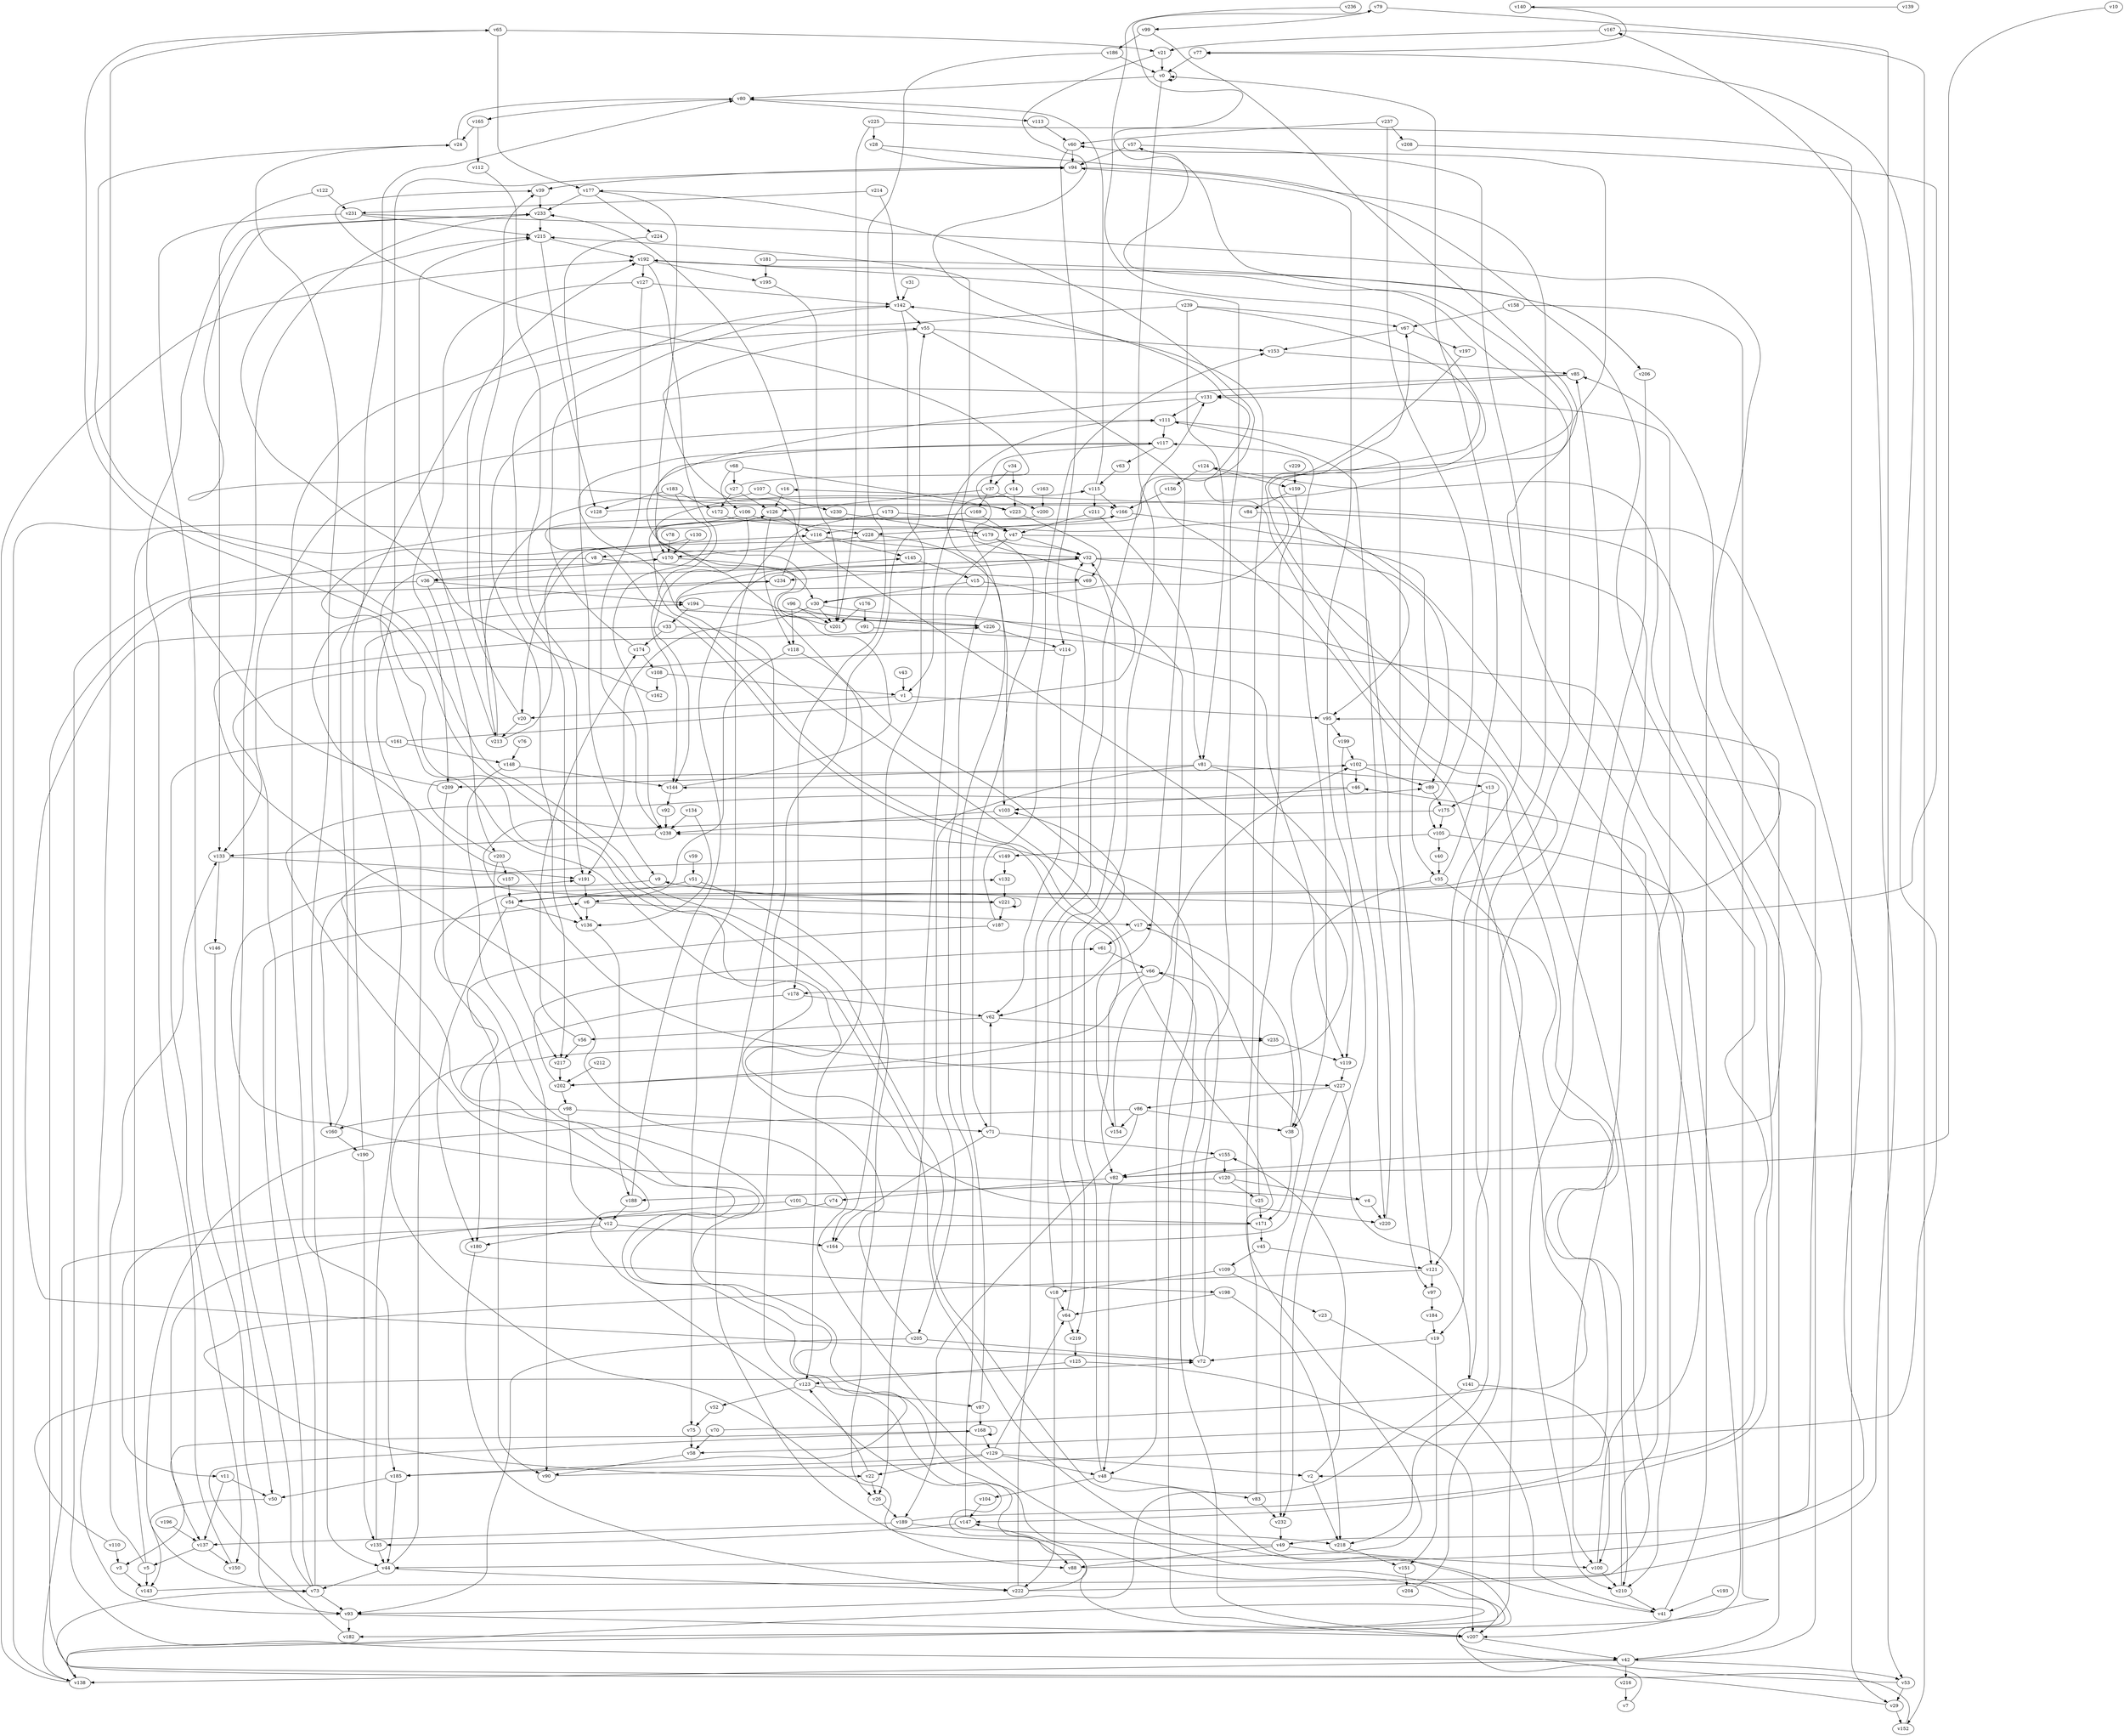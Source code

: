 // Benchmark game 348 - 240 vertices
// time_bound: 65
// targets: v74
digraph G {
    v0 [name="v0", player=0];
    v1 [name="v1", player=1];
    v2 [name="v2", player=0];
    v3 [name="v3", player=0];
    v4 [name="v4", player=0];
    v5 [name="v5", player=1];
    v6 [name="v6", player=1];
    v7 [name="v7", player=0];
    v8 [name="v8", player=0];
    v9 [name="v9", player=0];
    v10 [name="v10", player=1];
    v11 [name="v11", player=1];
    v12 [name="v12", player=0];
    v13 [name="v13", player=0];
    v14 [name="v14", player=0];
    v15 [name="v15", player=0];
    v16 [name="v16", player=0];
    v17 [name="v17", player=1];
    v18 [name="v18", player=1];
    v19 [name="v19", player=0];
    v20 [name="v20", player=1];
    v21 [name="v21", player=0];
    v22 [name="v22", player=0];
    v23 [name="v23", player=0];
    v24 [name="v24", player=0];
    v25 [name="v25", player=0];
    v26 [name="v26", player=0];
    v27 [name="v27", player=1];
    v28 [name="v28", player=1];
    v29 [name="v29", player=1];
    v30 [name="v30", player=0];
    v31 [name="v31", player=0];
    v32 [name="v32", player=0];
    v33 [name="v33", player=1];
    v34 [name="v34", player=0];
    v35 [name="v35", player=0];
    v36 [name="v36", player=1];
    v37 [name="v37", player=0];
    v38 [name="v38", player=0];
    v39 [name="v39", player=0];
    v40 [name="v40", player=0];
    v41 [name="v41", player=0];
    v42 [name="v42", player=0];
    v43 [name="v43", player=0];
    v44 [name="v44", player=1];
    v45 [name="v45", player=0];
    v46 [name="v46", player=0];
    v47 [name="v47", player=1];
    v48 [name="v48", player=1];
    v49 [name="v49", player=1];
    v50 [name="v50", player=1];
    v51 [name="v51", player=0];
    v52 [name="v52", player=0];
    v53 [name="v53", player=1];
    v54 [name="v54", player=0];
    v55 [name="v55", player=0];
    v56 [name="v56", player=1];
    v57 [name="v57", player=0];
    v58 [name="v58", player=1];
    v59 [name="v59", player=1];
    v60 [name="v60", player=1];
    v61 [name="v61", player=1];
    v62 [name="v62", player=0];
    v63 [name="v63", player=1];
    v64 [name="v64", player=1];
    v65 [name="v65", player=0];
    v66 [name="v66", player=1];
    v67 [name="v67", player=1];
    v68 [name="v68", player=0];
    v69 [name="v69", player=1];
    v70 [name="v70", player=0];
    v71 [name="v71", player=1];
    v72 [name="v72", player=0];
    v73 [name="v73", player=0];
    v74 [name="v74", player=0, target=1];
    v75 [name="v75", player=0];
    v76 [name="v76", player=1];
    v77 [name="v77", player=0];
    v78 [name="v78", player=0];
    v79 [name="v79", player=0];
    v80 [name="v80", player=1];
    v81 [name="v81", player=1];
    v82 [name="v82", player=1];
    v83 [name="v83", player=1];
    v84 [name="v84", player=1];
    v85 [name="v85", player=0];
    v86 [name="v86", player=0];
    v87 [name="v87", player=0];
    v88 [name="v88", player=1];
    v89 [name="v89", player=1];
    v90 [name="v90", player=1];
    v91 [name="v91", player=1];
    v92 [name="v92", player=1];
    v93 [name="v93", player=1];
    v94 [name="v94", player=0];
    v95 [name="v95", player=0];
    v96 [name="v96", player=1];
    v97 [name="v97", player=0];
    v98 [name="v98", player=0];
    v99 [name="v99", player=1];
    v100 [name="v100", player=0];
    v101 [name="v101", player=0];
    v102 [name="v102", player=1];
    v103 [name="v103", player=1];
    v104 [name="v104", player=1];
    v105 [name="v105", player=1];
    v106 [name="v106", player=0];
    v107 [name="v107", player=1];
    v108 [name="v108", player=1];
    v109 [name="v109", player=0];
    v110 [name="v110", player=0];
    v111 [name="v111", player=1];
    v112 [name="v112", player=1];
    v113 [name="v113", player=0];
    v114 [name="v114", player=0];
    v115 [name="v115", player=0];
    v116 [name="v116", player=1];
    v117 [name="v117", player=1];
    v118 [name="v118", player=1];
    v119 [name="v119", player=1];
    v120 [name="v120", player=1];
    v121 [name="v121", player=1];
    v122 [name="v122", player=0];
    v123 [name="v123", player=0];
    v124 [name="v124", player=0];
    v125 [name="v125", player=1];
    v126 [name="v126", player=1];
    v127 [name="v127", player=0];
    v128 [name="v128", player=0];
    v129 [name="v129", player=1];
    v130 [name="v130", player=0];
    v131 [name="v131", player=0];
    v132 [name="v132", player=1];
    v133 [name="v133", player=0];
    v134 [name="v134", player=0];
    v135 [name="v135", player=1];
    v136 [name="v136", player=0];
    v137 [name="v137", player=0];
    v138 [name="v138", player=1];
    v139 [name="v139", player=0];
    v140 [name="v140", player=1];
    v141 [name="v141", player=1];
    v142 [name="v142", player=1];
    v143 [name="v143", player=0];
    v144 [name="v144", player=1];
    v145 [name="v145", player=1];
    v146 [name="v146", player=0];
    v147 [name="v147", player=0];
    v148 [name="v148", player=1];
    v149 [name="v149", player=0];
    v150 [name="v150", player=1];
    v151 [name="v151", player=1];
    v152 [name="v152", player=0];
    v153 [name="v153", player=0];
    v154 [name="v154", player=1];
    v155 [name="v155", player=1];
    v156 [name="v156", player=1];
    v157 [name="v157", player=0];
    v158 [name="v158", player=1];
    v159 [name="v159", player=1];
    v160 [name="v160", player=1];
    v161 [name="v161", player=0];
    v162 [name="v162", player=1];
    v163 [name="v163", player=1];
    v164 [name="v164", player=0];
    v165 [name="v165", player=0];
    v166 [name="v166", player=0];
    v167 [name="v167", player=1];
    v168 [name="v168", player=0];
    v169 [name="v169", player=1];
    v170 [name="v170", player=1];
    v171 [name="v171", player=1];
    v172 [name="v172", player=1];
    v173 [name="v173", player=0];
    v174 [name="v174", player=0];
    v175 [name="v175", player=1];
    v176 [name="v176", player=1];
    v177 [name="v177", player=0];
    v178 [name="v178", player=1];
    v179 [name="v179", player=1];
    v180 [name="v180", player=0];
    v181 [name="v181", player=0];
    v182 [name="v182", player=1];
    v183 [name="v183", player=0];
    v184 [name="v184", player=1];
    v185 [name="v185", player=1];
    v186 [name="v186", player=0];
    v187 [name="v187", player=1];
    v188 [name="v188", player=1];
    v189 [name="v189", player=1];
    v190 [name="v190", player=0];
    v191 [name="v191", player=1];
    v192 [name="v192", player=1];
    v193 [name="v193", player=0];
    v194 [name="v194", player=0];
    v195 [name="v195", player=1];
    v196 [name="v196", player=0];
    v197 [name="v197", player=1];
    v198 [name="v198", player=1];
    v199 [name="v199", player=1];
    v200 [name="v200", player=1];
    v201 [name="v201", player=1];
    v202 [name="v202", player=1];
    v203 [name="v203", player=0];
    v204 [name="v204", player=1];
    v205 [name="v205", player=1];
    v206 [name="v206", player=0];
    v207 [name="v207", player=0];
    v208 [name="v208", player=1];
    v209 [name="v209", player=1];
    v210 [name="v210", player=1];
    v211 [name="v211", player=0];
    v212 [name="v212", player=0];
    v213 [name="v213", player=0];
    v214 [name="v214", player=1];
    v215 [name="v215", player=1];
    v216 [name="v216", player=1];
    v217 [name="v217", player=0];
    v218 [name="v218", player=0];
    v219 [name="v219", player=0];
    v220 [name="v220", player=0];
    v221 [name="v221", player=1];
    v222 [name="v222", player=0];
    v223 [name="v223", player=1];
    v224 [name="v224", player=0];
    v225 [name="v225", player=0];
    v226 [name="v226", player=0];
    v227 [name="v227", player=1];
    v228 [name="v228", player=1];
    v229 [name="v229", player=0];
    v230 [name="v230", player=1];
    v231 [name="v231", player=0];
    v232 [name="v232", player=1];
    v233 [name="v233", player=0];
    v234 [name="v234", player=1];
    v235 [name="v235", player=1];
    v236 [name="v236", player=1];
    v237 [name="v237", player=0];
    v238 [name="v238", player=1];
    v239 [name="v239", player=0];

    v0 -> v80;
    v1 -> v20;
    v2 -> v218;
    v3 -> v143;
    v4 -> v191 [constraint="t >= 2"];
    v5 -> v126;
    v6 -> v136;
    v7 -> v24 [constraint="t >= 3"];
    v8 -> v42;
    v9 -> v160;
    v10 -> v82 [constraint="t >= 1"];
    v11 -> v137;
    v12 -> v138 [constraint="t mod 2 == 0"];
    v13 -> v19;
    v14 -> v1;
    v15 -> v30;
    v16 -> v126;
    v17 -> v61;
    v18 -> v222;
    v19 -> v72;
    v20 -> v213;
    v21 -> v116 [constraint="t < 6"];
    v22 -> v26;
    v23 -> v41;
    v24 -> v80;
    v25 -> v171;
    v26 -> v189;
    v27 -> v79 [constraint="t < 15"];
    v28 -> v147 [constraint="t mod 4 == 0"];
    v29 -> v89 [constraint="t >= 2"];
    v30 -> v191;
    v31 -> v142;
    v32 -> v89;
    v33 -> v72 [constraint="t < 13"];
    v34 -> v14;
    v35 -> v207;
    v36 -> v138;
    v37 -> v200;
    v38 -> v171;
    v39 -> v233;
    v40 -> v35;
    v41 -> v65 [constraint="t mod 5 == 0"];
    v42 -> v216;
    v43 -> v1;
    v44 -> v73;
    v45 -> v121;
    v46 -> v144 [constraint="t mod 4 == 2"];
    v47 -> v8;
    v48 -> v103;
    v49 -> v235 [constraint="t mod 2 == 0"];
    v50 -> v73 [constraint="t < 6"];
    v51 -> v26;
    v52 -> v75;
    v53 -> v226 [constraint="t >= 3"];
    v54 -> v180;
    v55 -> v202 [constraint="t >= 3"];
    v56 -> v217;
    v57 -> v94;
    v58 -> v90;
    v59 -> v51;
    v60 -> v94;
    v61 -> v66;
    v62 -> v235;
    v63 -> v115;
    v64 -> v32;
    v65 -> v21;
    v66 -> v178;
    v67 -> v153;
    v68 -> v106;
    v69 -> v226 [constraint="t mod 5 == 2"];
    v70 -> v177 [constraint="t mod 5 == 0"];
    v71 -> v164;
    v72 -> v192;
    v73 -> v6;
    v74 -> v11 [constraint="t < 11"];
    v75 -> v58;
    v76 -> v148;
    v77 -> v0;
    v78 -> v170;
    v79 -> v53;
    v80 -> v113;
    v81 -> v209;
    v82 -> v124 [constraint="t >= 1"];
    v83 -> v232;
    v84 -> v49 [constraint="t mod 3 == 1"];
    v85 -> v217;
    v86 -> v143;
    v87 -> v168;
    v88 -> v16 [constraint="t mod 4 == 3"];
    v89 -> v175;
    v90 -> v77 [constraint="t >= 2"];
    v91 -> v2 [constraint="t >= 4"];
    v92 -> v238;
    v93 -> v182;
    v94 -> v39;
    v95 -> v199;
    v96 -> v54 [constraint="t mod 3 == 0"];
    v97 -> v184;
    v98 -> v12;
    v99 -> v182 [constraint="t >= 3"];
    v100 -> v210;
    v101 -> v171;
    v102 -> v89;
    v103 -> v238;
    v104 -> v147;
    v105 -> v149;
    v106 -> v138;
    v107 -> v230;
    v108 -> v1;
    v109 -> v23;
    v110 -> v72 [constraint="t mod 2 == 1"];
    v111 -> v117;
    v112 -> v191;
    v113 -> v60;
    v114 -> v133 [constraint="t mod 5 == 0"];
    v115 -> v166;
    v116 -> v145;
    v117 -> v44 [constraint="t mod 2 == 1"];
    v118 -> v123;
    v119 -> v227;
    v120 -> v188;
    v121 -> v22 [constraint="t mod 3 == 2"];
    v122 -> v133;
    v123 -> v52;
    v124 -> v159;
    v125 -> v207;
    v126 -> v116;
    v127 -> v142;
    v128 -> v57 [constraint="t >= 4"];
    v129 -> v64;
    v130 -> v220 [constraint="t mod 4 == 1"];
    v131 -> v166 [constraint="t mod 5 == 2"];
    v132 -> v221;
    v133 -> v191;
    v134 -> v238;
    v135 -> v194;
    v136 -> v188;
    v137 -> v5;
    v138 -> v132 [constraint="t < 7"];
    v139 -> v140 [constraint="t mod 4 == 0"];
    v140 -> v77 [constraint="t mod 3 == 1"];
    v141 -> v100;
    v142 -> v136;
    v143 -> v167 [constraint="t < 6"];
    v144 -> v117 [constraint="t mod 4 == 0"];
    v145 -> v15;
    v146 -> v50;
    v147 -> v111;
    v148 -> v144;
    v149 -> v88 [constraint="t mod 4 == 3"];
    v150 -> v233;
    v151 -> v204;
    v152 -> v73 [constraint="t < 6"];
    v153 -> v85;
    v154 -> v102;
    v155 -> v82;
    v156 -> v166;
    v157 -> v54;
    v158 -> v207;
    v159 -> v84;
    v160 -> v190;
    v161 -> v39 [constraint="t < 9"];
    v162 -> v215 [constraint="t >= 1"];
    v163 -> v200;
    v164 -> v115 [constraint="t < 7"];
    v165 -> v112;
    v166 -> v35;
    v167 -> v21;
    v168 -> v3 [constraint="t mod 5 == 1"];
    v169 -> v62 [constraint="t >= 1"];
    v170 -> v30;
    v171 -> v198 [constraint="t >= 5"];
    v172 -> v58 [constraint="t < 5"];
    v173 -> v75;
    v174 -> v142;
    v175 -> v221 [constraint="t < 5"];
    v176 -> v201;
    v177 -> v233;
    v178 -> v62;
    v179 -> v20;
    v180 -> v222;
    v181 -> v206 [constraint="t mod 4 == 3"];
    v182 -> v168 [constraint="t mod 5 == 3"];
    v183 -> v238;
    v184 -> v19;
    v185 -> v44;
    v186 -> v0;
    v187 -> v185 [constraint="t >= 3"];
    v188 -> v12;
    v189 -> v9 [constraint="t < 10"];
    v190 -> v135;
    v191 -> v6;
    v192 -> v127;
    v193 -> v41;
    v194 -> v33;
    v195 -> v201;
    v196 -> v137;
    v197 -> v210 [constraint="t >= 2"];
    v198 -> v218;
    v199 -> v102;
    v200 -> v202 [constraint="t mod 3 == 2"];
    v201 -> v166 [constraint="t < 7"];
    v202 -> v61;
    v203 -> v102 [constraint="t < 14"];
    v204 -> v85;
    v205 -> v170 [constraint="t >= 1"];
    v206 -> v210;
    v207 -> v42;
    v208 -> v17 [constraint="t >= 5"];
    v209 -> v234 [constraint="t >= 1"];
    v210 -> v131;
    v211 -> v47;
    v212 -> v202;
    v213 -> v39;
    v214 -> v231;
    v215 -> v128;
    v216 -> v7;
    v217 -> v202;
    v218 -> v151;
    v219 -> v125;
    v220 -> v111;
    v221 -> v187;
    v222 -> v67 [constraint="t < 11"];
    v223 -> v233 [constraint="t >= 4"];
    v224 -> v9;
    v225 -> v28;
    v226 -> v145 [constraint="t mod 3 == 0"];
    v227 -> v141;
    v228 -> v170;
    v229 -> v159;
    v230 -> v179;
    v231 -> v54 [constraint="t < 11"];
    v232 -> v49;
    v233 -> v215;
    v234 -> v227 [constraint="t < 9"];
    v235 -> v119;
    v236 -> v95 [constraint="t >= 4"];
    v237 -> v208;
    v238 -> v133;
    v239 -> v30 [constraint="t < 7"];
    v130 -> v170;
    v66 -> v82;
    v227 -> v86;
    v98 -> v71;
    v171 -> v45;
    v205 -> v93;
    v30 -> v119;
    v93 -> v207;
    v55 -> v153;
    v123 -> v55;
    v5 -> v143;
    v33 -> v174;
    v186 -> v178;
    v125 -> v123;
    v81 -> v232;
    v203 -> v157;
    v122 -> v231;
    v37 -> v126;
    v124 -> v156;
    v188 -> v32;
    v108 -> v162;
    v160 -> v55;
    v20 -> v192;
    v67 -> v197;
    v45 -> v109;
    v223 -> v69;
    v133 -> v146;
    v46 -> v103;
    v177 -> v224;
    v161 -> v150;
    v176 -> v91;
    v80 -> v165;
    v120 -> v25;
    v227 -> v232;
    v19 -> v151;
    v142 -> v55;
    v202 -> v98;
    v209 -> v90;
    v141 -> v93;
    v98 -> v160;
    v175 -> v105;
    v25 -> v117;
    v213 -> v116;
    v105 -> v40;
    v165 -> v24;
    v239 -> v81;
    v32 -> v97;
    v68 -> v27;
    v183 -> v128;
    v198 -> v64;
    v222 -> v147;
    v155 -> v120;
    v115 -> v211;
    v27 -> v172;
    v142 -> v164;
    v127 -> v209;
    v177 -> v170;
    v42 -> v53;
    v168 -> v129;
    v82 -> v48;
    v237 -> v60;
    v101 -> v137;
    v81 -> v205;
    v71 -> v155;
    v65 -> v93;
    v221 -> v221;
    v102 -> v42;
    v36 -> v194;
    v189 -> v137;
    v55 -> v154;
    v62 -> v56;
    v100 -> v46;
    v214 -> v142;
    v0 -> v219;
    v86 -> v189;
    v99 -> v186;
    v192 -> v144;
    v51 -> v54;
    v239 -> v185;
    v22 -> v123;
    v189 -> v218;
    v105 -> v210;
    v138 -> v192;
    v106 -> v228;
    v14 -> v223;
    v37 -> v169;
    v226 -> v114;
    v110 -> v3;
    v70 -> v58;
    v27 -> v126;
    v38 -> v17;
    v4 -> v220;
    v57 -> v121;
    v102 -> v46;
    v9 -> v221;
    v30 -> v201;
    v21 -> v0;
    v41 -> v85;
    v211 -> v81;
    v6 -> v17;
    v28 -> v94;
    v123 -> v87;
    v36 -> v203;
    v18 -> v64;
    v29 -> v152;
    v144 -> v92;
    v183 -> v172;
    v225 -> v201;
    v60 -> v114;
    v114 -> v62;
    v194 -> v226;
    v115 -> v80;
    v94 -> v218;
    v135 -> v44;
    v158 -> v67;
    v222 -> v32;
    v169 -> v47;
    v129 -> v48;
    v8 -> v69;
    v81 -> v13;
    v174 -> v108;
    v72 -> v66;
    v96 -> v201;
    v159 -> v38;
    v117 -> v63;
    v137 -> v150;
    v42 -> v138;
    v215 -> v192;
    v107 -> v213;
    v33 -> v88;
    v207 -> v238;
    v64 -> v219;
    v210 -> v41;
    v116 -> v32;
    v49 -> v88;
    v131 -> v111;
    v44 -> v222;
    v149 -> v132;
    v32 -> v36;
    v95 -> v94;
    v179 -> v32;
    v79 -> v99;
    v5 -> v133;
    v203 -> v217;
    v85 -> v131;
    v173 -> v47;
    v86 -> v154;
    v48 -> v104;
    v15 -> v48;
    v68 -> v223;
    v24 -> v44;
    v170 -> v36;
    v118 -> v6;
    v32 -> v234;
    v234 -> v233;
    v231 -> v215;
    v95 -> v119;
    v35 -> v0;
    v148 -> v90;
    v127 -> v238;
    v187 -> v153;
    v213 -> v215;
    v190 -> v80;
    v129 -> v185;
    v65 -> v177;
    v161 -> v148;
    v13 -> v175;
    v12 -> v180;
    v121 -> v97;
    v48 -> v83;
    v73 -> v111;
    v73 -> v233;
    v47 -> v26;
    v12 -> v164;
    v1 -> v95;
    v42 -> v95;
    v179 -> v103;
    v126 -> v118;
    v141 -> v60;
    v47 -> v32;
    v147 -> v135;
    v239 -> v67;
    v181 -> v195;
    v71 -> v62;
    v83 -> v142;
    v199 -> v220;
    v53 -> v29;
    v166 -> v228;
    v11 -> v50;
    v237 -> v105;
    v56 -> v174;
    v111 -> v121;
    v47 -> v100;
    v0 -> v0;
    v205 -> v72;
    v120 -> v4;
    v129 -> v22;
    v192 -> v206;
    v178 -> v180;
    v2 -> v155;
    v192 -> v195;
    v49 -> v100;
    v35 -> v38;
    v34 -> v37;
    v134 -> v136;
    v228 -> v71;
    v117 -> v37;
    v129 -> v2;
    v167 -> v152;
    v231 -> v93;
    v73 -> v93;
    v168 -> v168;
    v185 -> v50;
    v66 -> v207;
    v86 -> v38;
    v82 -> v74;
    v44 -> v94;
    v106 -> v144;
    v109 -> v18;
    v87 -> v215;
    v54 -> v136;
    v225 -> v29;
    v96 -> v118;
    v18 -> v131;
}
